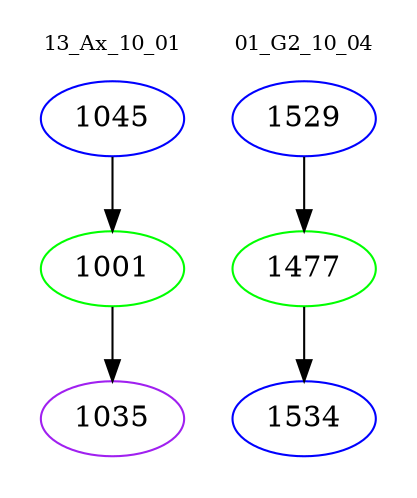 digraph{
subgraph cluster_0 {
color = white
label = "13_Ax_10_01";
fontsize=10;
T0_1045 [label="1045", color="blue"]
T0_1045 -> T0_1001 [color="black"]
T0_1001 [label="1001", color="green"]
T0_1001 -> T0_1035 [color="black"]
T0_1035 [label="1035", color="purple"]
}
subgraph cluster_1 {
color = white
label = "01_G2_10_04";
fontsize=10;
T1_1529 [label="1529", color="blue"]
T1_1529 -> T1_1477 [color="black"]
T1_1477 [label="1477", color="green"]
T1_1477 -> T1_1534 [color="black"]
T1_1534 [label="1534", color="blue"]
}
}
